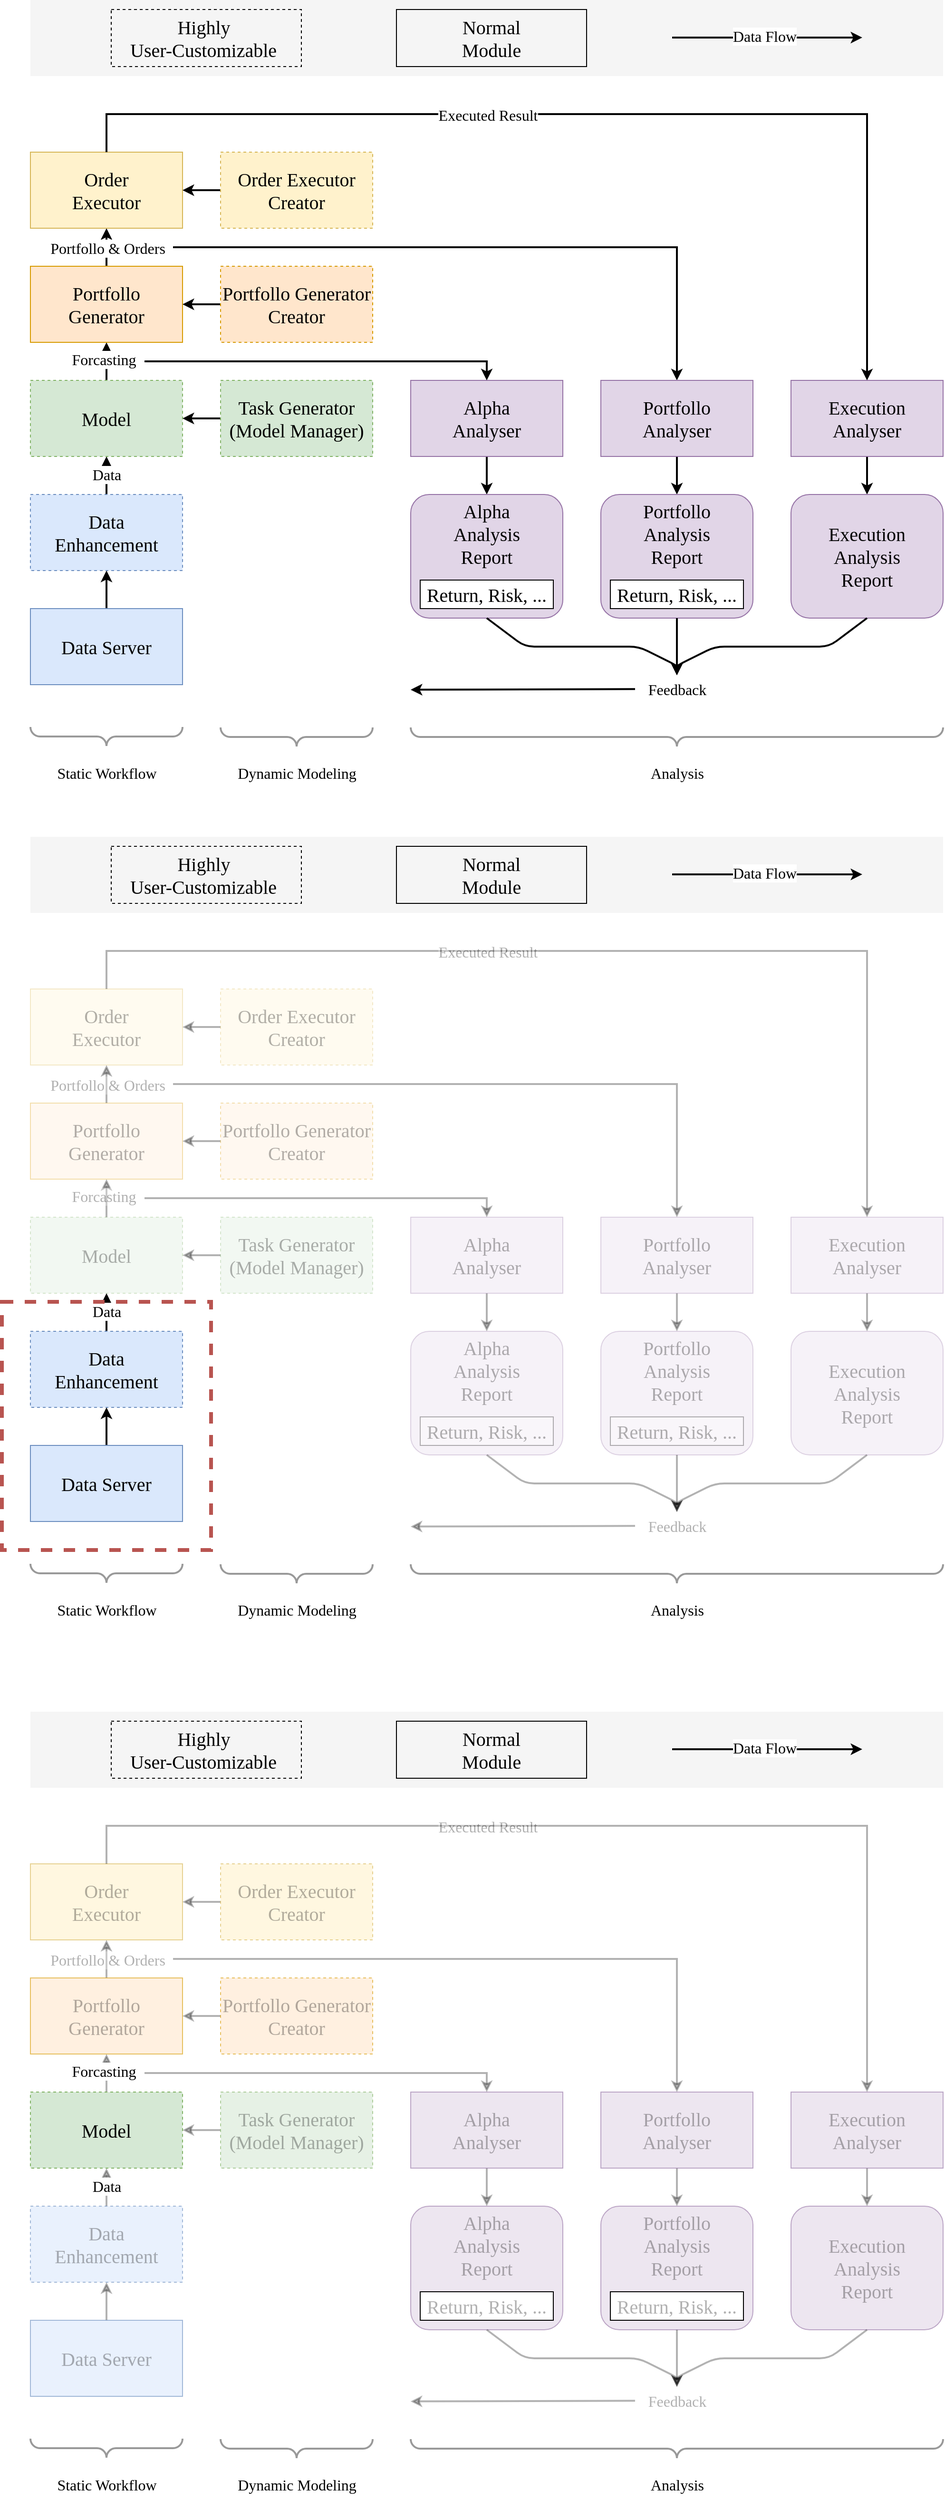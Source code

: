<mxfile version="24.2.5" type="github">
  <diagram name="第 1 页" id="JrDKQfQiIkF1_iWZAwfm">
    <mxGraphModel dx="1226" dy="1848" grid="1" gridSize="10" guides="1" tooltips="1" connect="1" arrows="1" fold="1" page="1" pageScale="1" pageWidth="827" pageHeight="1169" math="0" shadow="0">
      <root>
        <mxCell id="0" />
        <mxCell id="1" parent="0" />
        <mxCell id="g_7YD3BYiez7DhNMaKy2-13" value="" style="edgeStyle=orthogonalEdgeStyle;rounded=0;orthogonalLoop=1;jettySize=auto;html=1;strokeWidth=2;" parent="1" source="g_7YD3BYiez7DhNMaKy2-1" target="g_7YD3BYiez7DhNMaKy2-3" edge="1">
          <mxGeometry relative="1" as="geometry" />
        </mxCell>
        <mxCell id="g_7YD3BYiez7DhNMaKy2-1" value="&lt;font face=&quot;Times New Roman&quot; style=&quot;font-size: 20px;&quot;&gt;Data Server&lt;/font&gt;" style="rounded=0;whiteSpace=wrap;html=1;fillColor=#dae8fc;strokeColor=#6c8ebf;" parent="1" vertex="1">
          <mxGeometry x="160" y="440" width="160" height="80" as="geometry" />
        </mxCell>
        <mxCell id="g_7YD3BYiez7DhNMaKy2-11" value="" style="edgeStyle=orthogonalEdgeStyle;rounded=0;orthogonalLoop=1;jettySize=auto;html=1;strokeWidth=2;" parent="1" source="g_7YD3BYiez7DhNMaKy2-3" target="g_7YD3BYiez7DhNMaKy2-9" edge="1">
          <mxGeometry relative="1" as="geometry" />
        </mxCell>
        <mxCell id="g_7YD3BYiez7DhNMaKy2-12" value="&lt;font style=&quot;font-size: 16px;&quot; face=&quot;Times New Roman&quot;&gt;Data&lt;/font&gt;" style="edgeLabel;html=1;align=center;verticalAlign=middle;resizable=0;points=[];" parent="g_7YD3BYiez7DhNMaKy2-11" vertex="1" connectable="0">
          <mxGeometry x="0.076" relative="1" as="geometry">
            <mxPoint as="offset" />
          </mxGeometry>
        </mxCell>
        <mxCell id="g_7YD3BYiez7DhNMaKy2-3" value="&lt;font face=&quot;Times New Roman&quot;&gt;&lt;span style=&quot;font-size: 20px;&quot;&gt;Data&lt;/span&gt;&lt;/font&gt;&lt;div&gt;&lt;span style=&quot;font-size: 20px; font-family: &amp;quot;Times New Roman&amp;quot;; background-color: initial;&quot;&gt;Enhancement&lt;/span&gt;&lt;/div&gt;" style="rounded=0;whiteSpace=wrap;html=1;fillColor=#dae8fc;strokeColor=#6c8ebf;dashed=1;" parent="1" vertex="1">
          <mxGeometry x="160" y="320" width="160" height="80" as="geometry" />
        </mxCell>
        <mxCell id="g_7YD3BYiez7DhNMaKy2-10" value="" style="edgeStyle=orthogonalEdgeStyle;rounded=0;orthogonalLoop=1;jettySize=auto;html=1;strokeWidth=2;" parent="1" source="g_7YD3BYiez7DhNMaKy2-6" target="g_7YD3BYiez7DhNMaKy2-9" edge="1">
          <mxGeometry relative="1" as="geometry" />
        </mxCell>
        <mxCell id="g_7YD3BYiez7DhNMaKy2-6" value="&lt;font face=&quot;Times New Roman&quot; style=&quot;font-size: 20px;&quot;&gt;Task Generator&lt;/font&gt;&lt;div&gt;&lt;font face=&quot;Times New Roman&quot; style=&quot;font-size: 20px;&quot;&gt;(Model Manager)&lt;/font&gt;&lt;/div&gt;" style="rounded=0;whiteSpace=wrap;html=1;fillColor=#d5e8d4;strokeColor=#82b366;dashed=1;" parent="1" vertex="1">
          <mxGeometry x="360" y="200" width="160" height="80" as="geometry" />
        </mxCell>
        <mxCell id="g_7YD3BYiez7DhNMaKy2-15" value="" style="edgeStyle=orthogonalEdgeStyle;rounded=0;orthogonalLoop=1;jettySize=auto;html=1;strokeWidth=2;" parent="1" source="g_7YD3BYiez7DhNMaKy2-9" target="g_7YD3BYiez7DhNMaKy2-14" edge="1">
          <mxGeometry relative="1" as="geometry" />
        </mxCell>
        <mxCell id="g_7YD3BYiez7DhNMaKy2-17" value="&lt;font style=&quot;font-size: 16px;&quot; face=&quot;Times New Roman&quot;&gt;Forcasting&lt;/font&gt;" style="edgeLabel;html=1;align=center;verticalAlign=middle;resizable=0;points=[];" parent="g_7YD3BYiez7DhNMaKy2-15" vertex="1" connectable="0">
          <mxGeometry x="0.1" y="3" relative="1" as="geometry">
            <mxPoint as="offset" />
          </mxGeometry>
        </mxCell>
        <mxCell id="g_7YD3BYiez7DhNMaKy2-9" value="&lt;font style=&quot;font-size: 20px;&quot; face=&quot;Times New Roman&quot;&gt;Model&lt;/font&gt;" style="rounded=0;whiteSpace=wrap;html=1;fillColor=#d5e8d4;strokeColor=#82b366;dashed=1;" parent="1" vertex="1">
          <mxGeometry x="160" y="200" width="160" height="80" as="geometry" />
        </mxCell>
        <mxCell id="g_7YD3BYiez7DhNMaKy2-23" value="" style="edgeStyle=orthogonalEdgeStyle;rounded=0;orthogonalLoop=1;jettySize=auto;html=1;strokeWidth=2;" parent="1" source="g_7YD3BYiez7DhNMaKy2-14" target="g_7YD3BYiez7DhNMaKy2-22" edge="1">
          <mxGeometry relative="1" as="geometry" />
        </mxCell>
        <mxCell id="g_7YD3BYiez7DhNMaKy2-26" value="&lt;font style=&quot;font-size: 16px;&quot; face=&quot;Times New Roman&quot;&gt;Portfollo &amp;amp; Orders&lt;/font&gt;" style="edgeLabel;html=1;align=center;verticalAlign=middle;resizable=0;points=[];" parent="g_7YD3BYiez7DhNMaKy2-23" vertex="1" connectable="0">
          <mxGeometry x="-0.021" y="-1" relative="1" as="geometry">
            <mxPoint as="offset" />
          </mxGeometry>
        </mxCell>
        <mxCell id="g_7YD3BYiez7DhNMaKy2-14" value="&lt;font style=&quot;font-size: 20px;&quot; face=&quot;Times New Roman&quot;&gt;Portfollo&lt;/font&gt;&lt;div&gt;&lt;font style=&quot;font-size: 20px;&quot; face=&quot;Times New Roman&quot;&gt;Generator&lt;/font&gt;&lt;/div&gt;" style="rounded=0;whiteSpace=wrap;html=1;fillColor=#ffe6cc;strokeColor=#d79b00;" parent="1" vertex="1">
          <mxGeometry x="160" y="80" width="160" height="80" as="geometry" />
        </mxCell>
        <mxCell id="g_7YD3BYiez7DhNMaKy2-37" value="" style="edgeStyle=orthogonalEdgeStyle;rounded=0;orthogonalLoop=1;jettySize=auto;html=1;strokeWidth=2;" parent="1" source="g_7YD3BYiez7DhNMaKy2-18" target="g_7YD3BYiez7DhNMaKy2-32" edge="1">
          <mxGeometry relative="1" as="geometry" />
        </mxCell>
        <mxCell id="g_7YD3BYiez7DhNMaKy2-18" value="&lt;div&gt;&lt;font style=&quot;font-size: 20px;&quot; face=&quot;Times New Roman&quot;&gt;Alpha&lt;/font&gt;&lt;/div&gt;&lt;font style=&quot;font-size: 20px;&quot; face=&quot;Times New Roman&quot;&gt;Analyser&lt;/font&gt;" style="rounded=0;whiteSpace=wrap;html=1;fillColor=#e1d5e7;strokeColor=#9673a6;" parent="1" vertex="1">
          <mxGeometry x="560" y="200" width="160" height="80" as="geometry" />
        </mxCell>
        <mxCell id="g_7YD3BYiez7DhNMaKy2-19" value="" style="endArrow=classic;html=1;rounded=0;entryX=0.5;entryY=0;entryDx=0;entryDy=0;strokeWidth=2;" parent="1" target="g_7YD3BYiez7DhNMaKy2-18" edge="1">
          <mxGeometry width="50" height="50" relative="1" as="geometry">
            <mxPoint x="280" y="180" as="sourcePoint" />
            <mxPoint x="640" y="180" as="targetPoint" />
            <Array as="points">
              <mxPoint x="640" y="180" />
            </Array>
          </mxGeometry>
        </mxCell>
        <mxCell id="g_7YD3BYiez7DhNMaKy2-21" value="" style="edgeStyle=orthogonalEdgeStyle;rounded=0;orthogonalLoop=1;jettySize=auto;html=1;strokeWidth=2;" parent="1" source="g_7YD3BYiez7DhNMaKy2-20" target="g_7YD3BYiez7DhNMaKy2-14" edge="1">
          <mxGeometry relative="1" as="geometry" />
        </mxCell>
        <mxCell id="g_7YD3BYiez7DhNMaKy2-20" value="&lt;font style=&quot;font-size: 20px;&quot; face=&quot;Times New Roman&quot;&gt;Portfollo&amp;nbsp;&lt;/font&gt;&lt;span style=&quot;font-size: 20px; font-family: &amp;quot;Times New Roman&amp;quot;; background-color: initial;&quot;&gt;Generator&lt;/span&gt;&lt;div&gt;&lt;font style=&quot;font-size: 20px;&quot; face=&quot;Times New Roman&quot;&gt;Creator&lt;/font&gt;&lt;/div&gt;" style="rounded=0;whiteSpace=wrap;html=1;fillColor=#ffe6cc;strokeColor=#d79b00;dashed=1;" parent="1" vertex="1">
          <mxGeometry x="360" y="80" width="160" height="80" as="geometry" />
        </mxCell>
        <mxCell id="g_7YD3BYiez7DhNMaKy2-22" value="&lt;font face=&quot;Times New Roman&quot;&gt;&lt;span style=&quot;font-size: 20px;&quot;&gt;Order&lt;/span&gt;&lt;/font&gt;&lt;div&gt;&lt;font face=&quot;Times New Roman&quot;&gt;&lt;span style=&quot;font-size: 20px;&quot;&gt;Executor&lt;/span&gt;&lt;/font&gt;&lt;/div&gt;" style="rounded=0;whiteSpace=wrap;html=1;fillColor=#fff2cc;strokeColor=#d6b656;" parent="1" vertex="1">
          <mxGeometry x="160" y="-40" width="160" height="80" as="geometry" />
        </mxCell>
        <mxCell id="g_7YD3BYiez7DhNMaKy2-25" value="" style="edgeStyle=orthogonalEdgeStyle;rounded=0;orthogonalLoop=1;jettySize=auto;html=1;strokeWidth=2;" parent="1" source="g_7YD3BYiez7DhNMaKy2-24" target="g_7YD3BYiez7DhNMaKy2-22" edge="1">
          <mxGeometry relative="1" as="geometry" />
        </mxCell>
        <mxCell id="g_7YD3BYiez7DhNMaKy2-24" value="&lt;font face=&quot;Times New Roman&quot;&gt;&lt;span style=&quot;font-size: 20px;&quot;&gt;Order Executor&lt;/span&gt;&lt;/font&gt;&lt;div&gt;&lt;font style=&quot;font-size: 20px;&quot; face=&quot;Times New Roman&quot;&gt;Creator&lt;/font&gt;&lt;/div&gt;" style="rounded=0;whiteSpace=wrap;html=1;fillColor=#fff2cc;strokeColor=#d6b656;dashed=1;" parent="1" vertex="1">
          <mxGeometry x="360" y="-40" width="160" height="80" as="geometry" />
        </mxCell>
        <mxCell id="g_7YD3BYiez7DhNMaKy2-27" value="" style="endArrow=classic;html=1;rounded=0;entryX=0.5;entryY=0;entryDx=0;entryDy=0;strokeWidth=2;" parent="1" target="g_7YD3BYiez7DhNMaKy2-28" edge="1">
          <mxGeometry width="50" height="50" relative="1" as="geometry">
            <mxPoint x="310" y="60" as="sourcePoint" />
            <mxPoint x="670" y="80" as="targetPoint" />
            <Array as="points">
              <mxPoint x="840" y="60" />
            </Array>
          </mxGeometry>
        </mxCell>
        <mxCell id="g_7YD3BYiez7DhNMaKy2-38" value="" style="edgeStyle=orthogonalEdgeStyle;rounded=0;orthogonalLoop=1;jettySize=auto;html=1;strokeWidth=2;" parent="1" source="g_7YD3BYiez7DhNMaKy2-28" target="g_7YD3BYiez7DhNMaKy2-34" edge="1">
          <mxGeometry relative="1" as="geometry" />
        </mxCell>
        <mxCell id="g_7YD3BYiez7DhNMaKy2-28" value="&lt;div&gt;&lt;font style=&quot;font-size: 20px;&quot; face=&quot;Times New Roman&quot;&gt;Portfollo&lt;/font&gt;&lt;/div&gt;&lt;font style=&quot;font-size: 20px;&quot; face=&quot;Times New Roman&quot;&gt;Analyser&lt;/font&gt;" style="rounded=0;whiteSpace=wrap;html=1;fillColor=#e1d5e7;strokeColor=#9673a6;" parent="1" vertex="1">
          <mxGeometry x="760" y="200" width="160" height="80" as="geometry" />
        </mxCell>
        <mxCell id="g_7YD3BYiez7DhNMaKy2-39" value="" style="edgeStyle=orthogonalEdgeStyle;rounded=0;orthogonalLoop=1;jettySize=auto;html=1;strokeWidth=2;" parent="1" source="g_7YD3BYiez7DhNMaKy2-29" target="g_7YD3BYiez7DhNMaKy2-36" edge="1">
          <mxGeometry relative="1" as="geometry" />
        </mxCell>
        <mxCell id="g_7YD3BYiez7DhNMaKy2-29" value="&lt;div&gt;&lt;font style=&quot;font-size: 20px;&quot; face=&quot;Times New Roman&quot;&gt;Execution&lt;/font&gt;&lt;/div&gt;&lt;font style=&quot;font-size: 20px;&quot; face=&quot;Times New Roman&quot;&gt;Analyser&lt;/font&gt;" style="rounded=0;whiteSpace=wrap;html=1;fillColor=#e1d5e7;strokeColor=#9673a6;" parent="1" vertex="1">
          <mxGeometry x="960" y="200" width="160" height="80" as="geometry" />
        </mxCell>
        <mxCell id="g_7YD3BYiez7DhNMaKy2-30" value="" style="endArrow=classic;html=1;rounded=0;entryX=0.5;entryY=0;entryDx=0;entryDy=0;exitX=0.5;exitY=0;exitDx=0;exitDy=0;strokeWidth=2;" parent="1" source="g_7YD3BYiez7DhNMaKy2-22" edge="1">
          <mxGeometry width="50" height="50" relative="1" as="geometry">
            <mxPoint x="510" y="60" as="sourcePoint" />
            <mxPoint x="1040" y="200" as="targetPoint" />
            <Array as="points">
              <mxPoint x="240" y="-80" />
              <mxPoint x="1040" y="-80" />
            </Array>
          </mxGeometry>
        </mxCell>
        <mxCell id="g_7YD3BYiez7DhNMaKy2-31" value="&lt;font style=&quot;font-size: 16px;&quot;&gt;Executed Result&lt;/font&gt;" style="edgeLabel;html=1;align=center;verticalAlign=middle;resizable=0;points=[];fontFamily=Times New Roman;" parent="g_7YD3BYiez7DhNMaKy2-30" vertex="1" connectable="0">
          <mxGeometry x="-0.213" y="-1" relative="1" as="geometry">
            <mxPoint as="offset" />
          </mxGeometry>
        </mxCell>
        <mxCell id="g_7YD3BYiez7DhNMaKy2-32" value="&lt;font style=&quot;font-size: 20px;&quot;&gt;Alpha&lt;/font&gt;&lt;div style=&quot;font-size: 20px;&quot;&gt;&lt;font style=&quot;font-size: 20px;&quot;&gt;Analysis&lt;/font&gt;&lt;/div&gt;&lt;div style=&quot;font-size: 20px;&quot;&gt;&lt;font style=&quot;font-size: 20px;&quot;&gt;Report&lt;/font&gt;&lt;/div&gt;&lt;div style=&quot;font-size: 20px;&quot;&gt;&lt;font style=&quot;font-size: 20px;&quot;&gt;&lt;br&gt;&lt;/font&gt;&lt;/div&gt;&lt;div style=&quot;font-size: 20px;&quot;&gt;&lt;font style=&quot;font-size: 20px;&quot;&gt;&lt;br&gt;&lt;/font&gt;&lt;/div&gt;" style="rounded=1;whiteSpace=wrap;html=1;fontFamily=Times New Roman;fillColor=#e1d5e7;strokeColor=#9673a6;" parent="1" vertex="1">
          <mxGeometry x="560" y="320" width="160" height="130" as="geometry" />
        </mxCell>
        <mxCell id="g_7YD3BYiez7DhNMaKy2-33" value="&lt;font style=&quot;font-size: 20px;&quot; face=&quot;Times New Roman&quot;&gt;Return, Risk, ...&lt;/font&gt;" style="rounded=0;whiteSpace=wrap;html=1;" parent="1" vertex="1">
          <mxGeometry x="570" y="410" width="140" height="30" as="geometry" />
        </mxCell>
        <mxCell id="g_7YD3BYiez7DhNMaKy2-34" value="&lt;font style=&quot;font-size: 20px;&quot;&gt;Portfollo&lt;/font&gt;&lt;div style=&quot;font-size: 20px;&quot;&gt;&lt;font style=&quot;font-size: 20px;&quot;&gt;Analysis&lt;/font&gt;&lt;/div&gt;&lt;div style=&quot;font-size: 20px;&quot;&gt;&lt;font style=&quot;font-size: 20px;&quot;&gt;Report&lt;/font&gt;&lt;/div&gt;&lt;div style=&quot;font-size: 20px;&quot;&gt;&lt;font style=&quot;font-size: 20px;&quot;&gt;&lt;br&gt;&lt;/font&gt;&lt;/div&gt;&lt;div style=&quot;font-size: 20px;&quot;&gt;&lt;font style=&quot;font-size: 20px;&quot;&gt;&lt;br&gt;&lt;/font&gt;&lt;/div&gt;" style="rounded=1;whiteSpace=wrap;html=1;fontFamily=Times New Roman;fillColor=#e1d5e7;strokeColor=#9673a6;" parent="1" vertex="1">
          <mxGeometry x="760" y="320" width="160" height="130" as="geometry" />
        </mxCell>
        <mxCell id="g_7YD3BYiez7DhNMaKy2-35" value="&lt;font style=&quot;font-size: 20px;&quot; face=&quot;Times New Roman&quot;&gt;Return, Risk, ...&lt;/font&gt;" style="rounded=0;whiteSpace=wrap;html=1;" parent="1" vertex="1">
          <mxGeometry x="770" y="410" width="140" height="30" as="geometry" />
        </mxCell>
        <mxCell id="g_7YD3BYiez7DhNMaKy2-36" value="&lt;font style=&quot;font-size: 20px;&quot;&gt;Execution&lt;/font&gt;&lt;div style=&quot;font-size: 20px;&quot;&gt;&lt;font style=&quot;font-size: 20px;&quot;&gt;Analysis&lt;/font&gt;&lt;/div&gt;&lt;div style=&quot;font-size: 20px;&quot;&gt;&lt;font style=&quot;font-size: 20px;&quot;&gt;Report&lt;/font&gt;&lt;/div&gt;" style="rounded=1;whiteSpace=wrap;html=1;fontFamily=Times New Roman;fillColor=#e1d5e7;strokeColor=#9673a6;" parent="1" vertex="1">
          <mxGeometry x="960" y="320" width="160" height="130" as="geometry" />
        </mxCell>
        <mxCell id="g_7YD3BYiez7DhNMaKy2-40" value="" style="endArrow=classic;html=1;rounded=1;exitX=0.5;exitY=1;exitDx=0;exitDy=0;curved=0;strokeWidth=2;" parent="1" source="g_7YD3BYiez7DhNMaKy2-32" edge="1">
          <mxGeometry width="50" height="50" relative="1" as="geometry">
            <mxPoint x="790" y="280" as="sourcePoint" />
            <mxPoint x="840" y="510" as="targetPoint" />
            <Array as="points">
              <mxPoint x="680" y="480" />
              <mxPoint x="800" y="480" />
              <mxPoint x="840" y="500" />
            </Array>
          </mxGeometry>
        </mxCell>
        <mxCell id="g_7YD3BYiez7DhNMaKy2-41" value="" style="endArrow=classic;html=1;rounded=0;exitX=0.5;exitY=1;exitDx=0;exitDy=0;strokeWidth=2;" parent="1" source="g_7YD3BYiez7DhNMaKy2-34" edge="1">
          <mxGeometry width="50" height="50" relative="1" as="geometry">
            <mxPoint x="820" y="410" as="sourcePoint" />
            <mxPoint x="840" y="510" as="targetPoint" />
          </mxGeometry>
        </mxCell>
        <mxCell id="g_7YD3BYiez7DhNMaKy2-42" value="" style="endArrow=classic;html=1;rounded=1;exitX=0.5;exitY=1;exitDx=0;exitDy=0;curved=0;strokeWidth=2;" parent="1" source="g_7YD3BYiez7DhNMaKy2-36" edge="1">
          <mxGeometry width="50" height="50" relative="1" as="geometry">
            <mxPoint x="1070" y="530" as="sourcePoint" />
            <mxPoint x="840" y="510" as="targetPoint" />
            <Array as="points">
              <mxPoint x="1000" y="480" />
              <mxPoint x="880" y="480" />
              <mxPoint x="840" y="500" />
            </Array>
          </mxGeometry>
        </mxCell>
        <mxCell id="g_7YD3BYiez7DhNMaKy2-43" value="&lt;font style=&quot;font-size: 16px;&quot;&gt;Feedback&lt;/font&gt;" style="text;html=1;align=center;verticalAlign=middle;resizable=0;points=[];autosize=1;strokeColor=none;fillColor=none;fontFamily=Times New Roman;" parent="1" vertex="1">
          <mxGeometry x="800" y="510" width="80" height="30" as="geometry" />
        </mxCell>
        <mxCell id="g_7YD3BYiez7DhNMaKy2-44" value="" style="endArrow=classic;html=1;rounded=0;exitX=-0.05;exitY=0.312;exitDx=0;exitDy=0;exitPerimeter=0;fontSize=11;strokeWidth=2;" parent="1" edge="1">
          <mxGeometry width="50" height="50" relative="1" as="geometry">
            <mxPoint x="796" y="524.68" as="sourcePoint" />
            <mxPoint x="560" y="525.32" as="targetPoint" />
          </mxGeometry>
        </mxCell>
        <mxCell id="g_7YD3BYiez7DhNMaKy2-45" value="" style="verticalLabelPosition=bottom;shadow=0;dashed=0;align=center;html=1;verticalAlign=top;strokeWidth=2;shape=mxgraph.mockup.markup.curlyBrace;whiteSpace=wrap;strokeColor=#999999;rotation=-180;" parent="1" vertex="1">
          <mxGeometry x="160" y="564.5" width="160" height="20" as="geometry" />
        </mxCell>
        <mxCell id="g_7YD3BYiez7DhNMaKy2-46" value="Static Workflow" style="text;html=1;align=center;verticalAlign=middle;resizable=0;points=[];autosize=1;strokeColor=none;fillColor=none;fontSize=16;fontFamily=Times New Roman;" parent="1" vertex="1">
          <mxGeometry x="175" y="598" width="130" height="30" as="geometry" />
        </mxCell>
        <mxCell id="g_7YD3BYiez7DhNMaKy2-47" value="" style="verticalLabelPosition=bottom;shadow=0;dashed=0;align=center;html=1;verticalAlign=top;strokeWidth=2;shape=mxgraph.mockup.markup.curlyBrace;whiteSpace=wrap;strokeColor=#999999;rotation=-180;" parent="1" vertex="1">
          <mxGeometry x="360" y="565" width="160" height="20" as="geometry" />
        </mxCell>
        <mxCell id="g_7YD3BYiez7DhNMaKy2-48" value="Dynamic Modeling" style="text;html=1;align=center;verticalAlign=middle;resizable=0;points=[];autosize=1;strokeColor=none;fillColor=none;fontSize=16;fontFamily=Times New Roman;" parent="1" vertex="1">
          <mxGeometry x="365" y="598" width="150" height="30" as="geometry" />
        </mxCell>
        <mxCell id="g_7YD3BYiez7DhNMaKy2-49" value="Analysis" style="text;html=1;align=center;verticalAlign=middle;resizable=0;points=[];autosize=1;strokeColor=none;fillColor=none;fontSize=16;fontFamily=Times New Roman;" parent="1" vertex="1">
          <mxGeometry x="800" y="598" width="80" height="30" as="geometry" />
        </mxCell>
        <mxCell id="g_7YD3BYiez7DhNMaKy2-50" value="" style="verticalLabelPosition=bottom;shadow=0;dashed=0;align=center;html=1;verticalAlign=top;strokeWidth=2;shape=mxgraph.mockup.markup.curlyBrace;whiteSpace=wrap;strokeColor=#999999;rotation=-180;" parent="1" vertex="1">
          <mxGeometry x="560" y="565" width="560" height="20" as="geometry" />
        </mxCell>
        <mxCell id="g_7YD3BYiez7DhNMaKy2-51" value="" style="rounded=0;whiteSpace=wrap;html=1;fillColor=#f5f5f5;fontColor=#333333;strokeColor=none;" parent="1" vertex="1">
          <mxGeometry x="160" y="-200" width="960" height="80" as="geometry" />
        </mxCell>
        <mxCell id="g_7YD3BYiez7DhNMaKy2-52" value="&lt;font style=&quot;font-size: 20px;&quot;&gt;Highly&amp;nbsp;&lt;/font&gt;&lt;div style=&quot;font-size: 20px;&quot;&gt;&lt;font style=&quot;font-size: 20px;&quot;&gt;User-Customizable&lt;span style=&quot;white-space: pre; font-size: 20px;&quot;&gt;&#x9;&lt;/span&gt;&lt;/font&gt;&lt;/div&gt;" style="rounded=0;whiteSpace=wrap;html=1;fillColor=none;dashed=1;fontFamily=Times New Roman;fontSize=20;" parent="1" vertex="1">
          <mxGeometry x="245" y="-190" width="200" height="60" as="geometry" />
        </mxCell>
        <mxCell id="g_7YD3BYiez7DhNMaKy2-53" value="Normal&lt;div&gt;Module&lt;/div&gt;" style="rounded=0;whiteSpace=wrap;html=1;fillColor=none;fontFamily=Times New Roman;fontSize=20;" parent="1" vertex="1">
          <mxGeometry x="545" y="-190" width="200" height="60" as="geometry" />
        </mxCell>
        <mxCell id="g_7YD3BYiez7DhNMaKy2-54" value="" style="endArrow=classic;html=1;rounded=0;strokeWidth=2;" parent="1" edge="1">
          <mxGeometry width="50" height="50" relative="1" as="geometry">
            <mxPoint x="835" y="-160.5" as="sourcePoint" />
            <mxPoint x="1035" y="-160.5" as="targetPoint" />
          </mxGeometry>
        </mxCell>
        <mxCell id="g_7YD3BYiez7DhNMaKy2-55" value="&lt;font style=&quot;font-size: 16px;&quot; face=&quot;Times New Roman&quot;&gt;Data Flow&lt;/font&gt;" style="edgeLabel;html=1;align=center;verticalAlign=middle;resizable=0;points=[];" parent="g_7YD3BYiez7DhNMaKy2-54" vertex="1" connectable="0">
          <mxGeometry x="-0.033" y="2" relative="1" as="geometry">
            <mxPoint as="offset" />
          </mxGeometry>
        </mxCell>
        <mxCell id="qNhkBbjg2mxN3Gv_l2v3-1" value="" style="edgeStyle=orthogonalEdgeStyle;rounded=0;orthogonalLoop=1;jettySize=auto;html=1;strokeWidth=2;" parent="1" source="qNhkBbjg2mxN3Gv_l2v3-2" target="qNhkBbjg2mxN3Gv_l2v3-5" edge="1">
          <mxGeometry relative="1" as="geometry" />
        </mxCell>
        <mxCell id="qNhkBbjg2mxN3Gv_l2v3-2" value="&lt;font face=&quot;Times New Roman&quot; style=&quot;font-size: 20px;&quot;&gt;Data Server&lt;/font&gt;" style="rounded=0;whiteSpace=wrap;html=1;fillColor=#dae8fc;strokeColor=#6c8ebf;" parent="1" vertex="1">
          <mxGeometry x="160" y="1320" width="160" height="80" as="geometry" />
        </mxCell>
        <mxCell id="qNhkBbjg2mxN3Gv_l2v3-3" value="" style="edgeStyle=orthogonalEdgeStyle;rounded=0;orthogonalLoop=1;jettySize=auto;html=1;strokeWidth=2;" parent="1" source="qNhkBbjg2mxN3Gv_l2v3-5" target="qNhkBbjg2mxN3Gv_l2v3-10" edge="1">
          <mxGeometry relative="1" as="geometry" />
        </mxCell>
        <mxCell id="qNhkBbjg2mxN3Gv_l2v3-4" value="&lt;font style=&quot;font-size: 16px;&quot; face=&quot;Times New Roman&quot;&gt;Data&lt;/font&gt;" style="edgeLabel;html=1;align=center;verticalAlign=middle;resizable=0;points=[];" parent="qNhkBbjg2mxN3Gv_l2v3-3" vertex="1" connectable="0">
          <mxGeometry x="0.076" relative="1" as="geometry">
            <mxPoint as="offset" />
          </mxGeometry>
        </mxCell>
        <mxCell id="qNhkBbjg2mxN3Gv_l2v3-5" value="&lt;font face=&quot;Times New Roman&quot;&gt;&lt;span style=&quot;font-size: 20px;&quot;&gt;Data&lt;/span&gt;&lt;/font&gt;&lt;div&gt;&lt;span style=&quot;font-size: 20px; font-family: &amp;quot;Times New Roman&amp;quot;; background-color: initial;&quot;&gt;Enhancement&lt;/span&gt;&lt;/div&gt;" style="rounded=0;whiteSpace=wrap;html=1;fillColor=#dae8fc;strokeColor=#6c8ebf;dashed=1;" parent="1" vertex="1">
          <mxGeometry x="160" y="1200" width="160" height="80" as="geometry" />
        </mxCell>
        <mxCell id="qNhkBbjg2mxN3Gv_l2v3-6" value="" style="edgeStyle=orthogonalEdgeStyle;rounded=0;orthogonalLoop=1;jettySize=auto;html=1;opacity=30;textOpacity=30;strokeWidth=2;" parent="1" source="qNhkBbjg2mxN3Gv_l2v3-7" target="qNhkBbjg2mxN3Gv_l2v3-10" edge="1">
          <mxGeometry relative="1" as="geometry" />
        </mxCell>
        <mxCell id="qNhkBbjg2mxN3Gv_l2v3-7" value="&lt;font face=&quot;Times New Roman&quot; style=&quot;font-size: 20px;&quot;&gt;Task Generator&lt;/font&gt;&lt;div&gt;&lt;font face=&quot;Times New Roman&quot; style=&quot;font-size: 20px;&quot;&gt;(Model Manager)&lt;/font&gt;&lt;/div&gt;" style="rounded=0;whiteSpace=wrap;html=1;fillColor=#d5e8d4;strokeColor=#82b366;dashed=1;opacity=30;textOpacity=30;" parent="1" vertex="1">
          <mxGeometry x="360" y="1080" width="160" height="80" as="geometry" />
        </mxCell>
        <mxCell id="qNhkBbjg2mxN3Gv_l2v3-8" value="" style="edgeStyle=orthogonalEdgeStyle;rounded=0;orthogonalLoop=1;jettySize=auto;html=1;strokeWidth=2;opacity=30;textOpacity=30;" parent="1" source="qNhkBbjg2mxN3Gv_l2v3-10" target="qNhkBbjg2mxN3Gv_l2v3-13" edge="1">
          <mxGeometry relative="1" as="geometry" />
        </mxCell>
        <mxCell id="qNhkBbjg2mxN3Gv_l2v3-9" value="&lt;font style=&quot;font-size: 16px;&quot; face=&quot;Times New Roman&quot;&gt;Forcasting&lt;/font&gt;" style="edgeLabel;html=1;align=center;verticalAlign=middle;resizable=0;points=[];textOpacity=30;" parent="qNhkBbjg2mxN3Gv_l2v3-8" vertex="1" connectable="0">
          <mxGeometry x="0.1" y="3" relative="1" as="geometry">
            <mxPoint as="offset" />
          </mxGeometry>
        </mxCell>
        <mxCell id="qNhkBbjg2mxN3Gv_l2v3-10" value="&lt;font style=&quot;font-size: 20px;&quot; face=&quot;Times New Roman&quot;&gt;Model&lt;/font&gt;" style="rounded=0;whiteSpace=wrap;html=1;fillColor=#d5e8d4;strokeColor=#82b366;dashed=1;opacity=30;textOpacity=30;" parent="1" vertex="1">
          <mxGeometry x="160" y="1080" width="160" height="80" as="geometry" />
        </mxCell>
        <mxCell id="qNhkBbjg2mxN3Gv_l2v3-11" value="" style="edgeStyle=orthogonalEdgeStyle;rounded=0;orthogonalLoop=1;jettySize=auto;html=1;opacity=30;textOpacity=30;strokeWidth=2;" parent="1" source="qNhkBbjg2mxN3Gv_l2v3-13" target="qNhkBbjg2mxN3Gv_l2v3-19" edge="1">
          <mxGeometry relative="1" as="geometry" />
        </mxCell>
        <mxCell id="qNhkBbjg2mxN3Gv_l2v3-12" value="&lt;font style=&quot;font-size: 16px;&quot; face=&quot;Times New Roman&quot;&gt;Portfollo &amp;amp; Orders&lt;/font&gt;" style="edgeLabel;html=1;align=center;verticalAlign=middle;resizable=0;points=[];textOpacity=30;" parent="qNhkBbjg2mxN3Gv_l2v3-11" vertex="1" connectable="0">
          <mxGeometry x="-0.021" y="-1" relative="1" as="geometry">
            <mxPoint as="offset" />
          </mxGeometry>
        </mxCell>
        <mxCell id="qNhkBbjg2mxN3Gv_l2v3-13" value="&lt;font style=&quot;font-size: 20px;&quot; face=&quot;Times New Roman&quot;&gt;Portfollo&lt;/font&gt;&lt;div&gt;&lt;font style=&quot;font-size: 20px;&quot; face=&quot;Times New Roman&quot;&gt;Generator&lt;/font&gt;&lt;/div&gt;" style="rounded=0;whiteSpace=wrap;html=1;fillColor=#ffe6cc;strokeColor=#d79b00;opacity=30;textOpacity=30;" parent="1" vertex="1">
          <mxGeometry x="160" y="960" width="160" height="80" as="geometry" />
        </mxCell>
        <mxCell id="qNhkBbjg2mxN3Gv_l2v3-14" value="" style="edgeStyle=orthogonalEdgeStyle;rounded=0;orthogonalLoop=1;jettySize=auto;html=1;strokeWidth=2;opacity=30;" parent="1" source="qNhkBbjg2mxN3Gv_l2v3-15" target="qNhkBbjg2mxN3Gv_l2v3-29" edge="1">
          <mxGeometry relative="1" as="geometry" />
        </mxCell>
        <mxCell id="qNhkBbjg2mxN3Gv_l2v3-15" value="&lt;div&gt;&lt;font style=&quot;font-size: 20px;&quot; face=&quot;Times New Roman&quot;&gt;Alpha&lt;/font&gt;&lt;/div&gt;&lt;div&gt;&lt;span style=&quot;background-color: initial; font-family: &amp;quot;Times New Roman&amp;quot;; font-size: 20px;&quot;&gt;Analyser&lt;/span&gt;&lt;/div&gt;" style="rounded=0;whiteSpace=wrap;html=1;fillColor=#e1d5e7;strokeColor=#9673a6;opacity=30;textOpacity=30;" parent="1" vertex="1">
          <mxGeometry x="560" y="1080" width="160" height="80" as="geometry" />
        </mxCell>
        <mxCell id="qNhkBbjg2mxN3Gv_l2v3-16" value="" style="endArrow=classic;html=1;rounded=0;entryX=0.5;entryY=0;entryDx=0;entryDy=0;strokeWidth=2;opacity=30;textOpacity=30;" parent="1" target="qNhkBbjg2mxN3Gv_l2v3-15" edge="1">
          <mxGeometry width="50" height="50" relative="1" as="geometry">
            <mxPoint x="280" y="1060" as="sourcePoint" />
            <mxPoint x="640" y="1060" as="targetPoint" />
            <Array as="points">
              <mxPoint x="640" y="1060" />
            </Array>
          </mxGeometry>
        </mxCell>
        <mxCell id="qNhkBbjg2mxN3Gv_l2v3-17" value="" style="edgeStyle=orthogonalEdgeStyle;rounded=0;orthogonalLoop=1;jettySize=auto;html=1;opacity=30;textOpacity=30;strokeWidth=2;" parent="1" source="qNhkBbjg2mxN3Gv_l2v3-18" target="qNhkBbjg2mxN3Gv_l2v3-13" edge="1">
          <mxGeometry relative="1" as="geometry" />
        </mxCell>
        <mxCell id="qNhkBbjg2mxN3Gv_l2v3-18" value="&lt;font style=&quot;font-size: 20px;&quot; face=&quot;Times New Roman&quot;&gt;Portfollo&amp;nbsp;&lt;/font&gt;&lt;span style=&quot;font-size: 20px; font-family: &amp;quot;Times New Roman&amp;quot;; background-color: initial;&quot;&gt;Generator&lt;/span&gt;&lt;div&gt;&lt;font style=&quot;font-size: 20px;&quot; face=&quot;Times New Roman&quot;&gt;Creator&lt;/font&gt;&lt;/div&gt;" style="rounded=0;whiteSpace=wrap;html=1;fillColor=#ffe6cc;strokeColor=#d79b00;dashed=1;opacity=30;textOpacity=30;" parent="1" vertex="1">
          <mxGeometry x="360" y="960" width="160" height="80" as="geometry" />
        </mxCell>
        <mxCell id="qNhkBbjg2mxN3Gv_l2v3-19" value="&lt;font face=&quot;Times New Roman&quot;&gt;&lt;span style=&quot;font-size: 20px;&quot;&gt;Order&lt;/span&gt;&lt;/font&gt;&lt;div&gt;&lt;font face=&quot;Times New Roman&quot;&gt;&lt;span style=&quot;font-size: 20px;&quot;&gt;Executor&lt;/span&gt;&lt;/font&gt;&lt;/div&gt;" style="rounded=0;whiteSpace=wrap;html=1;fillColor=#fff2cc;strokeColor=#d6b656;opacity=30;textOpacity=30;" parent="1" vertex="1">
          <mxGeometry x="160" y="840" width="160" height="80" as="geometry" />
        </mxCell>
        <mxCell id="qNhkBbjg2mxN3Gv_l2v3-20" value="" style="edgeStyle=orthogonalEdgeStyle;rounded=0;orthogonalLoop=1;jettySize=auto;html=1;opacity=30;textOpacity=30;strokeWidth=2;" parent="1" source="qNhkBbjg2mxN3Gv_l2v3-21" target="qNhkBbjg2mxN3Gv_l2v3-19" edge="1">
          <mxGeometry relative="1" as="geometry" />
        </mxCell>
        <mxCell id="qNhkBbjg2mxN3Gv_l2v3-21" value="&lt;font face=&quot;Times New Roman&quot;&gt;&lt;span style=&quot;font-size: 20px;&quot;&gt;Order Executor&lt;/span&gt;&lt;/font&gt;&lt;div&gt;&lt;font style=&quot;font-size: 20px;&quot; face=&quot;Times New Roman&quot;&gt;Creator&lt;/font&gt;&lt;/div&gt;" style="rounded=0;whiteSpace=wrap;html=1;fillColor=#fff2cc;strokeColor=#d6b656;dashed=1;opacity=30;textOpacity=30;" parent="1" vertex="1">
          <mxGeometry x="360" y="840" width="160" height="80" as="geometry" />
        </mxCell>
        <mxCell id="qNhkBbjg2mxN3Gv_l2v3-22" value="" style="endArrow=classic;html=1;rounded=0;entryX=0.5;entryY=0;entryDx=0;entryDy=0;strokeWidth=2;opacity=30;textOpacity=30;" parent="1" target="qNhkBbjg2mxN3Gv_l2v3-24" edge="1">
          <mxGeometry width="50" height="50" relative="1" as="geometry">
            <mxPoint x="310" y="940" as="sourcePoint" />
            <mxPoint x="670" y="960" as="targetPoint" />
            <Array as="points">
              <mxPoint x="840" y="940" />
            </Array>
          </mxGeometry>
        </mxCell>
        <mxCell id="qNhkBbjg2mxN3Gv_l2v3-23" value="" style="edgeStyle=orthogonalEdgeStyle;rounded=0;orthogonalLoop=1;jettySize=auto;html=1;strokeWidth=2;opacity=30;" parent="1" source="qNhkBbjg2mxN3Gv_l2v3-24" target="qNhkBbjg2mxN3Gv_l2v3-31" edge="1">
          <mxGeometry relative="1" as="geometry" />
        </mxCell>
        <mxCell id="qNhkBbjg2mxN3Gv_l2v3-24" value="&lt;div&gt;&lt;font style=&quot;font-size: 20px;&quot; face=&quot;Times New Roman&quot;&gt;Portfollo&lt;/font&gt;&lt;/div&gt;&lt;font style=&quot;font-size: 20px;&quot; face=&quot;Times New Roman&quot;&gt;Analyser&lt;/font&gt;" style="rounded=0;whiteSpace=wrap;html=1;fillColor=#e1d5e7;strokeColor=#9673a6;opacity=30;textOpacity=30;" parent="1" vertex="1">
          <mxGeometry x="760" y="1080" width="160" height="80" as="geometry" />
        </mxCell>
        <mxCell id="qNhkBbjg2mxN3Gv_l2v3-25" value="" style="edgeStyle=orthogonalEdgeStyle;rounded=0;orthogonalLoop=1;jettySize=auto;html=1;strokeWidth=2;opacity=30;" parent="1" source="qNhkBbjg2mxN3Gv_l2v3-26" target="qNhkBbjg2mxN3Gv_l2v3-33" edge="1">
          <mxGeometry relative="1" as="geometry" />
        </mxCell>
        <mxCell id="qNhkBbjg2mxN3Gv_l2v3-26" value="&lt;div&gt;&lt;font style=&quot;font-size: 20px;&quot; face=&quot;Times New Roman&quot;&gt;Execution&lt;/font&gt;&lt;/div&gt;&lt;font style=&quot;font-size: 20px;&quot; face=&quot;Times New Roman&quot;&gt;Analyser&lt;/font&gt;" style="rounded=0;whiteSpace=wrap;html=1;fillColor=#e1d5e7;strokeColor=#9673a6;opacity=30;textOpacity=30;" parent="1" vertex="1">
          <mxGeometry x="960" y="1080" width="160" height="80" as="geometry" />
        </mxCell>
        <mxCell id="qNhkBbjg2mxN3Gv_l2v3-27" value="" style="endArrow=classic;html=1;rounded=0;entryX=0.5;entryY=0;entryDx=0;entryDy=0;exitX=0.5;exitY=0;exitDx=0;exitDy=0;strokeWidth=2;opacity=30;textOpacity=30;" parent="1" source="qNhkBbjg2mxN3Gv_l2v3-19" edge="1">
          <mxGeometry width="50" height="50" relative="1" as="geometry">
            <mxPoint x="510" y="940" as="sourcePoint" />
            <mxPoint x="1040" y="1080" as="targetPoint" />
            <Array as="points">
              <mxPoint x="240" y="800" />
              <mxPoint x="1040" y="800" />
            </Array>
          </mxGeometry>
        </mxCell>
        <mxCell id="qNhkBbjg2mxN3Gv_l2v3-28" value="&lt;font style=&quot;font-size: 16px;&quot;&gt;Executed Result&lt;/font&gt;" style="edgeLabel;html=1;align=center;verticalAlign=middle;resizable=0;points=[];fontFamily=Times New Roman;textOpacity=30;" parent="qNhkBbjg2mxN3Gv_l2v3-27" vertex="1" connectable="0">
          <mxGeometry x="-0.213" y="-1" relative="1" as="geometry">
            <mxPoint as="offset" />
          </mxGeometry>
        </mxCell>
        <mxCell id="qNhkBbjg2mxN3Gv_l2v3-29" value="&lt;font style=&quot;font-size: 20px;&quot;&gt;Alpha&lt;/font&gt;&lt;div style=&quot;font-size: 20px;&quot;&gt;&lt;font style=&quot;font-size: 20px;&quot;&gt;Analysis&lt;/font&gt;&lt;/div&gt;&lt;div style=&quot;font-size: 20px;&quot;&gt;&lt;font style=&quot;font-size: 20px;&quot;&gt;Report&lt;/font&gt;&lt;/div&gt;&lt;div style=&quot;font-size: 20px;&quot;&gt;&lt;font style=&quot;font-size: 20px;&quot;&gt;&lt;br&gt;&lt;/font&gt;&lt;/div&gt;&lt;div style=&quot;font-size: 20px;&quot;&gt;&lt;font style=&quot;font-size: 20px;&quot;&gt;&lt;br&gt;&lt;/font&gt;&lt;/div&gt;" style="rounded=1;whiteSpace=wrap;html=1;fontFamily=Times New Roman;fillColor=#e1d5e7;strokeColor=#9673a6;opacity=30;textOpacity=30;" parent="1" vertex="1">
          <mxGeometry x="560" y="1200" width="160" height="130" as="geometry" />
        </mxCell>
        <mxCell id="qNhkBbjg2mxN3Gv_l2v3-30" value="&lt;font style=&quot;font-size: 20px;&quot; face=&quot;Times New Roman&quot;&gt;Return, Risk, ...&lt;/font&gt;" style="rounded=0;whiteSpace=wrap;html=1;opacity=30;textOpacity=30;" parent="1" vertex="1">
          <mxGeometry x="570" y="1290" width="140" height="30" as="geometry" />
        </mxCell>
        <mxCell id="qNhkBbjg2mxN3Gv_l2v3-31" value="&lt;font style=&quot;font-size: 20px;&quot;&gt;Portfollo&lt;/font&gt;&lt;div style=&quot;font-size: 20px;&quot;&gt;&lt;font style=&quot;font-size: 20px;&quot;&gt;Analysis&lt;/font&gt;&lt;/div&gt;&lt;div style=&quot;font-size: 20px;&quot;&gt;&lt;font style=&quot;font-size: 20px;&quot;&gt;Report&lt;/font&gt;&lt;/div&gt;&lt;div style=&quot;font-size: 20px;&quot;&gt;&lt;font style=&quot;font-size: 20px;&quot;&gt;&lt;br&gt;&lt;/font&gt;&lt;/div&gt;&lt;div style=&quot;font-size: 20px;&quot;&gt;&lt;font style=&quot;font-size: 20px;&quot;&gt;&lt;br&gt;&lt;/font&gt;&lt;/div&gt;" style="rounded=1;whiteSpace=wrap;html=1;fontFamily=Times New Roman;fillColor=#e1d5e7;strokeColor=#9673a6;opacity=30;textOpacity=30;" parent="1" vertex="1">
          <mxGeometry x="760" y="1200" width="160" height="130" as="geometry" />
        </mxCell>
        <mxCell id="qNhkBbjg2mxN3Gv_l2v3-32" value="&lt;font style=&quot;font-size: 20px;&quot; face=&quot;Times New Roman&quot;&gt;Return, Risk, ...&lt;/font&gt;" style="rounded=0;whiteSpace=wrap;html=1;opacity=30;textOpacity=30;" parent="1" vertex="1">
          <mxGeometry x="770" y="1290" width="140" height="30" as="geometry" />
        </mxCell>
        <mxCell id="qNhkBbjg2mxN3Gv_l2v3-33" value="&lt;font style=&quot;font-size: 20px;&quot;&gt;Execution&lt;/font&gt;&lt;div style=&quot;font-size: 20px;&quot;&gt;&lt;font style=&quot;font-size: 20px;&quot;&gt;Analysis&lt;/font&gt;&lt;/div&gt;&lt;div style=&quot;font-size: 20px;&quot;&gt;&lt;font style=&quot;font-size: 20px;&quot;&gt;Report&lt;/font&gt;&lt;/div&gt;" style="rounded=1;whiteSpace=wrap;html=1;fontFamily=Times New Roman;fillColor=#e1d5e7;strokeColor=#9673a6;opacity=30;textOpacity=30;" parent="1" vertex="1">
          <mxGeometry x="960" y="1200" width="160" height="130" as="geometry" />
        </mxCell>
        <mxCell id="qNhkBbjg2mxN3Gv_l2v3-34" value="" style="endArrow=classic;html=1;rounded=1;exitX=0.5;exitY=1;exitDx=0;exitDy=0;curved=0;opacity=30;textOpacity=30;strokeWidth=2;" parent="1" source="qNhkBbjg2mxN3Gv_l2v3-29" edge="1">
          <mxGeometry width="50" height="50" relative="1" as="geometry">
            <mxPoint x="790" y="1160" as="sourcePoint" />
            <mxPoint x="840" y="1390" as="targetPoint" />
            <Array as="points">
              <mxPoint x="680" y="1360" />
              <mxPoint x="800" y="1360" />
              <mxPoint x="840" y="1380" />
            </Array>
          </mxGeometry>
        </mxCell>
        <mxCell id="qNhkBbjg2mxN3Gv_l2v3-35" value="" style="endArrow=classic;html=1;rounded=0;exitX=0.5;exitY=1;exitDx=0;exitDy=0;opacity=30;textOpacity=30;strokeWidth=2;" parent="1" source="qNhkBbjg2mxN3Gv_l2v3-31" edge="1">
          <mxGeometry width="50" height="50" relative="1" as="geometry">
            <mxPoint x="820" y="1290" as="sourcePoint" />
            <mxPoint x="840" y="1390" as="targetPoint" />
          </mxGeometry>
        </mxCell>
        <mxCell id="qNhkBbjg2mxN3Gv_l2v3-36" value="" style="endArrow=classic;html=1;rounded=1;exitX=0.5;exitY=1;exitDx=0;exitDy=0;curved=0;opacity=30;textOpacity=30;strokeWidth=2;" parent="1" source="qNhkBbjg2mxN3Gv_l2v3-33" edge="1">
          <mxGeometry width="50" height="50" relative="1" as="geometry">
            <mxPoint x="1070" y="1410" as="sourcePoint" />
            <mxPoint x="840" y="1390" as="targetPoint" />
            <Array as="points">
              <mxPoint x="1000" y="1360" />
              <mxPoint x="880" y="1360" />
              <mxPoint x="840" y="1380" />
            </Array>
          </mxGeometry>
        </mxCell>
        <mxCell id="qNhkBbjg2mxN3Gv_l2v3-37" value="&lt;font style=&quot;font-size: 16px;&quot;&gt;Feedback&lt;/font&gt;" style="text;html=1;align=center;verticalAlign=middle;resizable=0;points=[];autosize=1;strokeColor=none;fillColor=none;fontFamily=Times New Roman;textOpacity=30;" parent="1" vertex="1">
          <mxGeometry x="800" y="1390" width="80" height="30" as="geometry" />
        </mxCell>
        <mxCell id="qNhkBbjg2mxN3Gv_l2v3-38" value="" style="endArrow=classic;html=1;rounded=0;exitX=-0.05;exitY=0.312;exitDx=0;exitDy=0;exitPerimeter=0;fontSize=11;strokeWidth=2;opacity=30;textOpacity=30;" parent="1" edge="1">
          <mxGeometry width="50" height="50" relative="1" as="geometry">
            <mxPoint x="796" y="1404.68" as="sourcePoint" />
            <mxPoint x="560" y="1405.32" as="targetPoint" />
          </mxGeometry>
        </mxCell>
        <mxCell id="qNhkBbjg2mxN3Gv_l2v3-39" value="" style="verticalLabelPosition=bottom;shadow=0;dashed=0;align=center;html=1;verticalAlign=top;strokeWidth=2;shape=mxgraph.mockup.markup.curlyBrace;whiteSpace=wrap;strokeColor=#999999;rotation=-180;" parent="1" vertex="1">
          <mxGeometry x="160" y="1444.5" width="160" height="20" as="geometry" />
        </mxCell>
        <mxCell id="qNhkBbjg2mxN3Gv_l2v3-40" value="Static Workflow" style="text;html=1;align=center;verticalAlign=middle;resizable=0;points=[];autosize=1;strokeColor=none;fillColor=none;fontSize=16;fontFamily=Times New Roman;" parent="1" vertex="1">
          <mxGeometry x="175" y="1478" width="130" height="30" as="geometry" />
        </mxCell>
        <mxCell id="qNhkBbjg2mxN3Gv_l2v3-41" value="" style="verticalLabelPosition=bottom;shadow=0;dashed=0;align=center;html=1;verticalAlign=top;strokeWidth=2;shape=mxgraph.mockup.markup.curlyBrace;whiteSpace=wrap;strokeColor=#999999;rotation=-180;" parent="1" vertex="1">
          <mxGeometry x="360" y="1445" width="160" height="20" as="geometry" />
        </mxCell>
        <mxCell id="qNhkBbjg2mxN3Gv_l2v3-42" value="Dynamic Modeling" style="text;html=1;align=center;verticalAlign=middle;resizable=0;points=[];autosize=1;strokeColor=none;fillColor=none;fontSize=16;fontFamily=Times New Roman;" parent="1" vertex="1">
          <mxGeometry x="365" y="1478" width="150" height="30" as="geometry" />
        </mxCell>
        <mxCell id="qNhkBbjg2mxN3Gv_l2v3-43" value="Analysis" style="text;html=1;align=center;verticalAlign=middle;resizable=0;points=[];autosize=1;strokeColor=none;fillColor=none;fontSize=16;fontFamily=Times New Roman;" parent="1" vertex="1">
          <mxGeometry x="800" y="1478" width="80" height="30" as="geometry" />
        </mxCell>
        <mxCell id="qNhkBbjg2mxN3Gv_l2v3-44" value="" style="verticalLabelPosition=bottom;shadow=0;dashed=0;align=center;html=1;verticalAlign=top;strokeWidth=2;shape=mxgraph.mockup.markup.curlyBrace;whiteSpace=wrap;strokeColor=#999999;rotation=-180;" parent="1" vertex="1">
          <mxGeometry x="560" y="1445" width="560" height="20" as="geometry" />
        </mxCell>
        <mxCell id="qNhkBbjg2mxN3Gv_l2v3-45" value="" style="rounded=0;whiteSpace=wrap;html=1;fillColor=#f5f5f5;fontColor=#333333;strokeColor=none;" parent="1" vertex="1">
          <mxGeometry x="160" y="680" width="960" height="80" as="geometry" />
        </mxCell>
        <mxCell id="qNhkBbjg2mxN3Gv_l2v3-46" value="&lt;font style=&quot;font-size: 20px;&quot;&gt;Highly&amp;nbsp;&lt;/font&gt;&lt;div style=&quot;font-size: 20px;&quot;&gt;&lt;font style=&quot;font-size: 20px;&quot;&gt;User-Customizable&lt;span style=&quot;white-space: pre; font-size: 20px;&quot;&gt;&#x9;&lt;/span&gt;&lt;/font&gt;&lt;/div&gt;" style="rounded=0;whiteSpace=wrap;html=1;fillColor=none;dashed=1;fontFamily=Times New Roman;fontSize=20;" parent="1" vertex="1">
          <mxGeometry x="245" y="690" width="200" height="60" as="geometry" />
        </mxCell>
        <mxCell id="qNhkBbjg2mxN3Gv_l2v3-47" value="Normal&lt;div&gt;Module&lt;/div&gt;" style="rounded=0;whiteSpace=wrap;html=1;fillColor=none;fontFamily=Times New Roman;fontSize=20;" parent="1" vertex="1">
          <mxGeometry x="545" y="690" width="200" height="60" as="geometry" />
        </mxCell>
        <mxCell id="qNhkBbjg2mxN3Gv_l2v3-48" value="" style="endArrow=classic;html=1;rounded=0;strokeWidth=2;" parent="1" edge="1">
          <mxGeometry width="50" height="50" relative="1" as="geometry">
            <mxPoint x="835" y="719.5" as="sourcePoint" />
            <mxPoint x="1035" y="719.5" as="targetPoint" />
          </mxGeometry>
        </mxCell>
        <mxCell id="qNhkBbjg2mxN3Gv_l2v3-49" value="&lt;font style=&quot;font-size: 16px;&quot; face=&quot;Times New Roman&quot;&gt;Data Flow&lt;/font&gt;" style="edgeLabel;html=1;align=center;verticalAlign=middle;resizable=0;points=[];" parent="qNhkBbjg2mxN3Gv_l2v3-48" vertex="1" connectable="0">
          <mxGeometry x="-0.033" y="2" relative="1" as="geometry">
            <mxPoint as="offset" />
          </mxGeometry>
        </mxCell>
        <mxCell id="qNhkBbjg2mxN3Gv_l2v3-50" value="" style="rounded=0;whiteSpace=wrap;html=1;fillColor=none;strokeColor=#b85450;dashed=1;strokeWidth=4;" parent="1" vertex="1">
          <mxGeometry x="130" y="1169" width="220" height="261" as="geometry" />
        </mxCell>
        <mxCell id="XeLj-qF1tg_IcMoubXKg-1" value="" style="edgeStyle=orthogonalEdgeStyle;rounded=0;orthogonalLoop=1;jettySize=auto;html=1;strokeWidth=2;textOpacity=30;opacity=30;" edge="1" parent="1" source="XeLj-qF1tg_IcMoubXKg-2" target="XeLj-qF1tg_IcMoubXKg-5">
          <mxGeometry relative="1" as="geometry" />
        </mxCell>
        <mxCell id="XeLj-qF1tg_IcMoubXKg-2" value="&lt;font face=&quot;Times New Roman&quot; style=&quot;font-size: 20px;&quot;&gt;Data Server&lt;/font&gt;" style="rounded=0;whiteSpace=wrap;html=1;fillColor=#dae8fc;strokeColor=#6c8ebf;textOpacity=30;opacity=60;" vertex="1" parent="1">
          <mxGeometry x="160" y="2240" width="160" height="80" as="geometry" />
        </mxCell>
        <mxCell id="XeLj-qF1tg_IcMoubXKg-3" value="" style="edgeStyle=orthogonalEdgeStyle;rounded=0;orthogonalLoop=1;jettySize=auto;html=1;strokeWidth=2;opacity=30;" edge="1" parent="1" source="XeLj-qF1tg_IcMoubXKg-5" target="XeLj-qF1tg_IcMoubXKg-10">
          <mxGeometry relative="1" as="geometry" />
        </mxCell>
        <mxCell id="XeLj-qF1tg_IcMoubXKg-4" value="&lt;font style=&quot;font-size: 16px;&quot; face=&quot;Times New Roman&quot;&gt;Data&lt;/font&gt;" style="edgeLabel;html=1;align=center;verticalAlign=middle;resizable=0;points=[];" vertex="1" connectable="0" parent="XeLj-qF1tg_IcMoubXKg-3">
          <mxGeometry x="0.076" relative="1" as="geometry">
            <mxPoint as="offset" />
          </mxGeometry>
        </mxCell>
        <mxCell id="XeLj-qF1tg_IcMoubXKg-5" value="&lt;font face=&quot;Times New Roman&quot;&gt;&lt;span style=&quot;font-size: 20px;&quot;&gt;Data&lt;/span&gt;&lt;/font&gt;&lt;div&gt;&lt;span style=&quot;font-size: 20px; font-family: &amp;quot;Times New Roman&amp;quot;; background-color: initial;&quot;&gt;Enhancement&lt;/span&gt;&lt;/div&gt;" style="rounded=0;whiteSpace=wrap;html=1;fillColor=#dae8fc;strokeColor=#6c8ebf;dashed=1;textOpacity=30;opacity=60;" vertex="1" parent="1">
          <mxGeometry x="160" y="2120" width="160" height="80" as="geometry" />
        </mxCell>
        <mxCell id="XeLj-qF1tg_IcMoubXKg-6" value="" style="edgeStyle=orthogonalEdgeStyle;rounded=0;orthogonalLoop=1;jettySize=auto;html=1;opacity=30;strokeWidth=2;" edge="1" parent="1" source="XeLj-qF1tg_IcMoubXKg-7" target="XeLj-qF1tg_IcMoubXKg-10">
          <mxGeometry relative="1" as="geometry" />
        </mxCell>
        <mxCell id="XeLj-qF1tg_IcMoubXKg-7" value="&lt;font face=&quot;Times New Roman&quot; style=&quot;font-size: 20px;&quot;&gt;Task Generator&lt;/font&gt;&lt;div&gt;&lt;font face=&quot;Times New Roman&quot; style=&quot;font-size: 20px;&quot;&gt;(Model Manager)&lt;/font&gt;&lt;/div&gt;" style="rounded=0;whiteSpace=wrap;html=1;fillColor=#d5e8d4;strokeColor=#82b366;dashed=1;textOpacity=30;opacity=60;" vertex="1" parent="1">
          <mxGeometry x="360" y="2000" width="160" height="80" as="geometry" />
        </mxCell>
        <mxCell id="XeLj-qF1tg_IcMoubXKg-8" value="" style="edgeStyle=orthogonalEdgeStyle;rounded=0;orthogonalLoop=1;jettySize=auto;html=1;strokeWidth=2;opacity=30;" edge="1" parent="1" source="XeLj-qF1tg_IcMoubXKg-10" target="XeLj-qF1tg_IcMoubXKg-13">
          <mxGeometry relative="1" as="geometry" />
        </mxCell>
        <mxCell id="XeLj-qF1tg_IcMoubXKg-9" value="&lt;font style=&quot;font-size: 16px;&quot; face=&quot;Times New Roman&quot;&gt;Forcasting&lt;/font&gt;" style="edgeLabel;html=1;align=center;verticalAlign=middle;resizable=0;points=[];" vertex="1" connectable="0" parent="XeLj-qF1tg_IcMoubXKg-8">
          <mxGeometry x="0.1" y="3" relative="1" as="geometry">
            <mxPoint as="offset" />
          </mxGeometry>
        </mxCell>
        <mxCell id="XeLj-qF1tg_IcMoubXKg-10" value="&lt;font style=&quot;font-size: 20px;&quot; face=&quot;Times New Roman&quot;&gt;Model&lt;/font&gt;" style="rounded=0;whiteSpace=wrap;html=1;fillColor=#d5e8d4;strokeColor=#82b366;dashed=1;" vertex="1" parent="1">
          <mxGeometry x="160" y="2000" width="160" height="80" as="geometry" />
        </mxCell>
        <mxCell id="XeLj-qF1tg_IcMoubXKg-11" value="" style="edgeStyle=orthogonalEdgeStyle;rounded=0;orthogonalLoop=1;jettySize=auto;html=1;textOpacity=30;opacity=30;strokeWidth=2;" edge="1" parent="1" source="XeLj-qF1tg_IcMoubXKg-13" target="XeLj-qF1tg_IcMoubXKg-19">
          <mxGeometry relative="1" as="geometry" />
        </mxCell>
        <mxCell id="XeLj-qF1tg_IcMoubXKg-12" value="&lt;font style=&quot;font-size: 16px;&quot; face=&quot;Times New Roman&quot;&gt;Portfollo &amp;amp; Orders&lt;/font&gt;" style="edgeLabel;html=1;align=center;verticalAlign=middle;resizable=0;points=[];textOpacity=30;" vertex="1" connectable="0" parent="XeLj-qF1tg_IcMoubXKg-11">
          <mxGeometry x="-0.021" y="-1" relative="1" as="geometry">
            <mxPoint as="offset" />
          </mxGeometry>
        </mxCell>
        <mxCell id="XeLj-qF1tg_IcMoubXKg-13" value="&lt;font style=&quot;font-size: 20px;&quot; face=&quot;Times New Roman&quot;&gt;Portfollo&lt;/font&gt;&lt;div&gt;&lt;font style=&quot;font-size: 20px;&quot; face=&quot;Times New Roman&quot;&gt;Generator&lt;/font&gt;&lt;/div&gt;" style="rounded=0;whiteSpace=wrap;html=1;fillColor=#ffe6cc;strokeColor=#d79b00;textOpacity=30;opacity=60;" vertex="1" parent="1">
          <mxGeometry x="160" y="1880" width="160" height="80" as="geometry" />
        </mxCell>
        <mxCell id="XeLj-qF1tg_IcMoubXKg-14" value="" style="edgeStyle=orthogonalEdgeStyle;rounded=0;orthogonalLoop=1;jettySize=auto;html=1;strokeWidth=2;textOpacity=30;opacity=30;" edge="1" parent="1" source="XeLj-qF1tg_IcMoubXKg-15" target="XeLj-qF1tg_IcMoubXKg-29">
          <mxGeometry relative="1" as="geometry" />
        </mxCell>
        <mxCell id="XeLj-qF1tg_IcMoubXKg-15" value="&lt;div&gt;&lt;font style=&quot;font-size: 20px;&quot; face=&quot;Times New Roman&quot;&gt;Alpha&lt;/font&gt;&lt;/div&gt;&lt;font style=&quot;font-size: 20px;&quot; face=&quot;Times New Roman&quot;&gt;Analyser&lt;/font&gt;" style="rounded=0;whiteSpace=wrap;html=1;fillColor=#e1d5e7;strokeColor=#9673a6;textOpacity=30;opacity=60;" vertex="1" parent="1">
          <mxGeometry x="560" y="2000" width="160" height="80" as="geometry" />
        </mxCell>
        <mxCell id="XeLj-qF1tg_IcMoubXKg-16" value="" style="endArrow=classic;html=1;rounded=0;entryX=0.5;entryY=0;entryDx=0;entryDy=0;strokeWidth=2;textOpacity=30;opacity=30;" edge="1" parent="1" target="XeLj-qF1tg_IcMoubXKg-15">
          <mxGeometry width="50" height="50" relative="1" as="geometry">
            <mxPoint x="280" y="1980" as="sourcePoint" />
            <mxPoint x="640" y="1980" as="targetPoint" />
            <Array as="points">
              <mxPoint x="640" y="1980" />
            </Array>
          </mxGeometry>
        </mxCell>
        <mxCell id="XeLj-qF1tg_IcMoubXKg-17" value="" style="edgeStyle=orthogonalEdgeStyle;rounded=0;orthogonalLoop=1;jettySize=auto;html=1;textOpacity=30;opacity=30;strokeWidth=2;" edge="1" parent="1" source="XeLj-qF1tg_IcMoubXKg-18" target="XeLj-qF1tg_IcMoubXKg-13">
          <mxGeometry relative="1" as="geometry" />
        </mxCell>
        <mxCell id="XeLj-qF1tg_IcMoubXKg-18" value="&lt;font style=&quot;font-size: 20px;&quot; face=&quot;Times New Roman&quot;&gt;Portfollo&amp;nbsp;&lt;/font&gt;&lt;span style=&quot;font-size: 20px; font-family: &amp;quot;Times New Roman&amp;quot;; background-color: initial;&quot;&gt;Generator&lt;/span&gt;&lt;div&gt;&lt;font style=&quot;font-size: 20px;&quot; face=&quot;Times New Roman&quot;&gt;Creator&lt;/font&gt;&lt;/div&gt;" style="rounded=0;whiteSpace=wrap;html=1;fillColor=#ffe6cc;strokeColor=#d79b00;dashed=1;textOpacity=30;opacity=60;" vertex="1" parent="1">
          <mxGeometry x="360" y="1880" width="160" height="80" as="geometry" />
        </mxCell>
        <mxCell id="XeLj-qF1tg_IcMoubXKg-19" value="&lt;font face=&quot;Times New Roman&quot;&gt;&lt;span style=&quot;font-size: 20px;&quot;&gt;Order&lt;/span&gt;&lt;/font&gt;&lt;div&gt;&lt;font face=&quot;Times New Roman&quot;&gt;&lt;span style=&quot;font-size: 20px;&quot;&gt;Executor&lt;/span&gt;&lt;/font&gt;&lt;/div&gt;" style="rounded=0;whiteSpace=wrap;html=1;fillColor=#fff2cc;strokeColor=#d6b656;textOpacity=30;opacity=60;" vertex="1" parent="1">
          <mxGeometry x="160" y="1760" width="160" height="80" as="geometry" />
        </mxCell>
        <mxCell id="XeLj-qF1tg_IcMoubXKg-20" value="" style="edgeStyle=orthogonalEdgeStyle;rounded=0;orthogonalLoop=1;jettySize=auto;html=1;textOpacity=30;opacity=30;strokeWidth=2;" edge="1" parent="1" source="XeLj-qF1tg_IcMoubXKg-21" target="XeLj-qF1tg_IcMoubXKg-19">
          <mxGeometry relative="1" as="geometry" />
        </mxCell>
        <mxCell id="XeLj-qF1tg_IcMoubXKg-21" value="&lt;font face=&quot;Times New Roman&quot;&gt;&lt;span style=&quot;font-size: 20px;&quot;&gt;Order Executor&lt;/span&gt;&lt;/font&gt;&lt;div&gt;&lt;font style=&quot;font-size: 20px;&quot; face=&quot;Times New Roman&quot;&gt;Creator&lt;/font&gt;&lt;/div&gt;" style="rounded=0;whiteSpace=wrap;html=1;fillColor=#fff2cc;strokeColor=#d6b656;dashed=1;textOpacity=30;opacity=60;" vertex="1" parent="1">
          <mxGeometry x="360" y="1760" width="160" height="80" as="geometry" />
        </mxCell>
        <mxCell id="XeLj-qF1tg_IcMoubXKg-22" value="" style="endArrow=classic;html=1;rounded=0;entryX=0.5;entryY=0;entryDx=0;entryDy=0;strokeWidth=2;textOpacity=30;opacity=30;" edge="1" parent="1" target="XeLj-qF1tg_IcMoubXKg-24">
          <mxGeometry width="50" height="50" relative="1" as="geometry">
            <mxPoint x="310" y="1860" as="sourcePoint" />
            <mxPoint x="670" y="1880" as="targetPoint" />
            <Array as="points">
              <mxPoint x="840" y="1860" />
            </Array>
          </mxGeometry>
        </mxCell>
        <mxCell id="XeLj-qF1tg_IcMoubXKg-23" value="" style="edgeStyle=orthogonalEdgeStyle;rounded=0;orthogonalLoop=1;jettySize=auto;html=1;strokeWidth=2;textOpacity=30;opacity=30;" edge="1" parent="1" source="XeLj-qF1tg_IcMoubXKg-24" target="XeLj-qF1tg_IcMoubXKg-31">
          <mxGeometry relative="1" as="geometry" />
        </mxCell>
        <mxCell id="XeLj-qF1tg_IcMoubXKg-24" value="&lt;div&gt;&lt;font style=&quot;font-size: 20px;&quot; face=&quot;Times New Roman&quot;&gt;Portfollo&lt;/font&gt;&lt;/div&gt;&lt;font style=&quot;font-size: 20px;&quot; face=&quot;Times New Roman&quot;&gt;Analyser&lt;/font&gt;" style="rounded=0;whiteSpace=wrap;html=1;fillColor=#e1d5e7;strokeColor=#9673a6;textOpacity=30;opacity=60;" vertex="1" parent="1">
          <mxGeometry x="760" y="2000" width="160" height="80" as="geometry" />
        </mxCell>
        <mxCell id="XeLj-qF1tg_IcMoubXKg-25" value="" style="edgeStyle=orthogonalEdgeStyle;rounded=0;orthogonalLoop=1;jettySize=auto;html=1;strokeWidth=2;textOpacity=30;opacity=30;" edge="1" parent="1" source="XeLj-qF1tg_IcMoubXKg-26" target="XeLj-qF1tg_IcMoubXKg-33">
          <mxGeometry relative="1" as="geometry" />
        </mxCell>
        <mxCell id="XeLj-qF1tg_IcMoubXKg-26" value="&lt;div&gt;&lt;font style=&quot;font-size: 20px;&quot; face=&quot;Times New Roman&quot;&gt;Execution&lt;/font&gt;&lt;/div&gt;&lt;font style=&quot;font-size: 20px;&quot; face=&quot;Times New Roman&quot;&gt;Analyser&lt;/font&gt;" style="rounded=0;whiteSpace=wrap;html=1;fillColor=#e1d5e7;strokeColor=#9673a6;textOpacity=30;opacity=60;" vertex="1" parent="1">
          <mxGeometry x="960" y="2000" width="160" height="80" as="geometry" />
        </mxCell>
        <mxCell id="XeLj-qF1tg_IcMoubXKg-27" value="" style="endArrow=classic;html=1;rounded=0;entryX=0.5;entryY=0;entryDx=0;entryDy=0;exitX=0.5;exitY=0;exitDx=0;exitDy=0;strokeWidth=2;textOpacity=30;opacity=30;" edge="1" parent="1" source="XeLj-qF1tg_IcMoubXKg-19">
          <mxGeometry width="50" height="50" relative="1" as="geometry">
            <mxPoint x="510" y="1860" as="sourcePoint" />
            <mxPoint x="1040" y="2000" as="targetPoint" />
            <Array as="points">
              <mxPoint x="240" y="1720" />
              <mxPoint x="1040" y="1720" />
            </Array>
          </mxGeometry>
        </mxCell>
        <mxCell id="XeLj-qF1tg_IcMoubXKg-28" value="&lt;font style=&quot;font-size: 16px;&quot;&gt;Executed Result&lt;/font&gt;" style="edgeLabel;html=1;align=center;verticalAlign=middle;resizable=0;points=[];fontFamily=Times New Roman;textOpacity=30;" vertex="1" connectable="0" parent="XeLj-qF1tg_IcMoubXKg-27">
          <mxGeometry x="-0.213" y="-1" relative="1" as="geometry">
            <mxPoint as="offset" />
          </mxGeometry>
        </mxCell>
        <mxCell id="XeLj-qF1tg_IcMoubXKg-29" value="&lt;font style=&quot;font-size: 20px;&quot;&gt;Alpha&lt;/font&gt;&lt;div style=&quot;font-size: 20px;&quot;&gt;&lt;font style=&quot;font-size: 20px;&quot;&gt;Analysis&lt;/font&gt;&lt;/div&gt;&lt;div style=&quot;font-size: 20px;&quot;&gt;&lt;font style=&quot;font-size: 20px;&quot;&gt;Report&lt;/font&gt;&lt;/div&gt;&lt;div style=&quot;font-size: 20px;&quot;&gt;&lt;font style=&quot;font-size: 20px;&quot;&gt;&lt;br&gt;&lt;/font&gt;&lt;/div&gt;&lt;div style=&quot;font-size: 20px;&quot;&gt;&lt;font style=&quot;font-size: 20px;&quot;&gt;&lt;br&gt;&lt;/font&gt;&lt;/div&gt;" style="rounded=1;whiteSpace=wrap;html=1;fontFamily=Times New Roman;fillColor=#e1d5e7;strokeColor=#9673a6;textOpacity=30;opacity=60;" vertex="1" parent="1">
          <mxGeometry x="560" y="2120" width="160" height="130" as="geometry" />
        </mxCell>
        <mxCell id="XeLj-qF1tg_IcMoubXKg-30" value="&lt;font style=&quot;font-size: 20px;&quot; face=&quot;Times New Roman&quot;&gt;Return, Risk, ...&lt;/font&gt;" style="rounded=0;whiteSpace=wrap;html=1;textOpacity=30;" vertex="1" parent="1">
          <mxGeometry x="570" y="2210" width="140" height="30" as="geometry" />
        </mxCell>
        <mxCell id="XeLj-qF1tg_IcMoubXKg-31" value="&lt;font style=&quot;font-size: 20px;&quot;&gt;Portfollo&lt;/font&gt;&lt;div style=&quot;font-size: 20px;&quot;&gt;&lt;font style=&quot;font-size: 20px;&quot;&gt;Analysis&lt;/font&gt;&lt;/div&gt;&lt;div style=&quot;font-size: 20px;&quot;&gt;&lt;font style=&quot;font-size: 20px;&quot;&gt;Report&lt;/font&gt;&lt;/div&gt;&lt;div style=&quot;font-size: 20px;&quot;&gt;&lt;font style=&quot;font-size: 20px;&quot;&gt;&lt;br&gt;&lt;/font&gt;&lt;/div&gt;&lt;div style=&quot;font-size: 20px;&quot;&gt;&lt;font style=&quot;font-size: 20px;&quot;&gt;&lt;br&gt;&lt;/font&gt;&lt;/div&gt;" style="rounded=1;whiteSpace=wrap;html=1;fontFamily=Times New Roman;fillColor=#e1d5e7;strokeColor=#9673a6;textOpacity=30;opacity=60;" vertex="1" parent="1">
          <mxGeometry x="760" y="2120" width="160" height="130" as="geometry" />
        </mxCell>
        <mxCell id="XeLj-qF1tg_IcMoubXKg-32" value="&lt;font style=&quot;font-size: 20px;&quot; face=&quot;Times New Roman&quot;&gt;Return, Risk, ...&lt;/font&gt;" style="rounded=0;whiteSpace=wrap;html=1;textOpacity=30;" vertex="1" parent="1">
          <mxGeometry x="770" y="2210" width="140" height="30" as="geometry" />
        </mxCell>
        <mxCell id="XeLj-qF1tg_IcMoubXKg-33" value="&lt;font style=&quot;font-size: 20px;&quot;&gt;Execution&lt;/font&gt;&lt;div style=&quot;font-size: 20px;&quot;&gt;&lt;font style=&quot;font-size: 20px;&quot;&gt;Analysis&lt;/font&gt;&lt;/div&gt;&lt;div style=&quot;font-size: 20px;&quot;&gt;&lt;font style=&quot;font-size: 20px;&quot;&gt;Report&lt;/font&gt;&lt;/div&gt;" style="rounded=1;whiteSpace=wrap;html=1;fontFamily=Times New Roman;fillColor=#e1d5e7;strokeColor=#9673a6;textOpacity=30;opacity=60;" vertex="1" parent="1">
          <mxGeometry x="960" y="2120" width="160" height="130" as="geometry" />
        </mxCell>
        <mxCell id="XeLj-qF1tg_IcMoubXKg-34" value="" style="endArrow=classic;html=1;rounded=1;exitX=0.5;exitY=1;exitDx=0;exitDy=0;curved=0;textOpacity=30;opacity=30;strokeWidth=2;" edge="1" parent="1" source="XeLj-qF1tg_IcMoubXKg-29">
          <mxGeometry width="50" height="50" relative="1" as="geometry">
            <mxPoint x="790" y="2080" as="sourcePoint" />
            <mxPoint x="840" y="2310" as="targetPoint" />
            <Array as="points">
              <mxPoint x="680" y="2280" />
              <mxPoint x="800" y="2280" />
              <mxPoint x="840" y="2300" />
            </Array>
          </mxGeometry>
        </mxCell>
        <mxCell id="XeLj-qF1tg_IcMoubXKg-35" value="" style="endArrow=classic;html=1;rounded=0;exitX=0.5;exitY=1;exitDx=0;exitDy=0;textOpacity=30;opacity=30;strokeWidth=2;" edge="1" parent="1" source="XeLj-qF1tg_IcMoubXKg-31">
          <mxGeometry width="50" height="50" relative="1" as="geometry">
            <mxPoint x="820" y="2210" as="sourcePoint" />
            <mxPoint x="840" y="2310" as="targetPoint" />
          </mxGeometry>
        </mxCell>
        <mxCell id="XeLj-qF1tg_IcMoubXKg-36" value="" style="endArrow=classic;html=1;rounded=1;exitX=0.5;exitY=1;exitDx=0;exitDy=0;curved=0;textOpacity=30;opacity=30;strokeWidth=2;" edge="1" parent="1" source="XeLj-qF1tg_IcMoubXKg-33">
          <mxGeometry width="50" height="50" relative="1" as="geometry">
            <mxPoint x="1070" y="2330" as="sourcePoint" />
            <mxPoint x="840" y="2310" as="targetPoint" />
            <Array as="points">
              <mxPoint x="1000" y="2280" />
              <mxPoint x="880" y="2280" />
              <mxPoint x="840" y="2300" />
            </Array>
          </mxGeometry>
        </mxCell>
        <mxCell id="XeLj-qF1tg_IcMoubXKg-37" value="&lt;font style=&quot;font-size: 16px;&quot;&gt;Feedback&lt;/font&gt;" style="text;html=1;align=center;verticalAlign=middle;resizable=0;points=[];autosize=1;strokeColor=none;fillColor=none;fontFamily=Times New Roman;textOpacity=30;" vertex="1" parent="1">
          <mxGeometry x="800" y="2310" width="80" height="30" as="geometry" />
        </mxCell>
        <mxCell id="XeLj-qF1tg_IcMoubXKg-38" value="" style="endArrow=classic;html=1;rounded=0;exitX=-0.05;exitY=0.312;exitDx=0;exitDy=0;exitPerimeter=0;fontSize=11;strokeWidth=2;textOpacity=30;opacity=30;" edge="1" parent="1">
          <mxGeometry width="50" height="50" relative="1" as="geometry">
            <mxPoint x="796" y="2324.68" as="sourcePoint" />
            <mxPoint x="560" y="2325.32" as="targetPoint" />
          </mxGeometry>
        </mxCell>
        <mxCell id="XeLj-qF1tg_IcMoubXKg-39" value="" style="verticalLabelPosition=bottom;shadow=0;dashed=0;align=center;html=1;verticalAlign=top;strokeWidth=2;shape=mxgraph.mockup.markup.curlyBrace;whiteSpace=wrap;strokeColor=#999999;rotation=-180;" vertex="1" parent="1">
          <mxGeometry x="160" y="2364.5" width="160" height="20" as="geometry" />
        </mxCell>
        <mxCell id="XeLj-qF1tg_IcMoubXKg-40" value="Static Workflow" style="text;html=1;align=center;verticalAlign=middle;resizable=0;points=[];autosize=1;strokeColor=none;fillColor=none;fontSize=16;fontFamily=Times New Roman;" vertex="1" parent="1">
          <mxGeometry x="175" y="2398" width="130" height="30" as="geometry" />
        </mxCell>
        <mxCell id="XeLj-qF1tg_IcMoubXKg-41" value="" style="verticalLabelPosition=bottom;shadow=0;dashed=0;align=center;html=1;verticalAlign=top;strokeWidth=2;shape=mxgraph.mockup.markup.curlyBrace;whiteSpace=wrap;strokeColor=#999999;rotation=-180;" vertex="1" parent="1">
          <mxGeometry x="360" y="2365" width="160" height="20" as="geometry" />
        </mxCell>
        <mxCell id="XeLj-qF1tg_IcMoubXKg-42" value="Dynamic Modeling" style="text;html=1;align=center;verticalAlign=middle;resizable=0;points=[];autosize=1;strokeColor=none;fillColor=none;fontSize=16;fontFamily=Times New Roman;" vertex="1" parent="1">
          <mxGeometry x="365" y="2398" width="150" height="30" as="geometry" />
        </mxCell>
        <mxCell id="XeLj-qF1tg_IcMoubXKg-43" value="Analysis" style="text;html=1;align=center;verticalAlign=middle;resizable=0;points=[];autosize=1;strokeColor=none;fillColor=none;fontSize=16;fontFamily=Times New Roman;" vertex="1" parent="1">
          <mxGeometry x="800" y="2398" width="80" height="30" as="geometry" />
        </mxCell>
        <mxCell id="XeLj-qF1tg_IcMoubXKg-44" value="" style="verticalLabelPosition=bottom;shadow=0;dashed=0;align=center;html=1;verticalAlign=top;strokeWidth=2;shape=mxgraph.mockup.markup.curlyBrace;whiteSpace=wrap;strokeColor=#999999;rotation=-180;" vertex="1" parent="1">
          <mxGeometry x="560" y="2365" width="560" height="20" as="geometry" />
        </mxCell>
        <mxCell id="XeLj-qF1tg_IcMoubXKg-45" value="" style="rounded=0;whiteSpace=wrap;html=1;fillColor=#f5f5f5;fontColor=#333333;strokeColor=none;" vertex="1" parent="1">
          <mxGeometry x="160" y="1600" width="960" height="80" as="geometry" />
        </mxCell>
        <mxCell id="XeLj-qF1tg_IcMoubXKg-46" value="&lt;font style=&quot;font-size: 20px;&quot;&gt;Highly&amp;nbsp;&lt;/font&gt;&lt;div style=&quot;font-size: 20px;&quot;&gt;&lt;font style=&quot;font-size: 20px;&quot;&gt;User-Customizable&lt;span style=&quot;white-space: pre; font-size: 20px;&quot;&gt;&#x9;&lt;/span&gt;&lt;/font&gt;&lt;/div&gt;" style="rounded=0;whiteSpace=wrap;html=1;fillColor=none;dashed=1;fontFamily=Times New Roman;fontSize=20;" vertex="1" parent="1">
          <mxGeometry x="245" y="1610" width="200" height="60" as="geometry" />
        </mxCell>
        <mxCell id="XeLj-qF1tg_IcMoubXKg-47" value="Normal&lt;div&gt;Module&lt;/div&gt;" style="rounded=0;whiteSpace=wrap;html=1;fillColor=none;fontFamily=Times New Roman;fontSize=20;" vertex="1" parent="1">
          <mxGeometry x="545" y="1610" width="200" height="60" as="geometry" />
        </mxCell>
        <mxCell id="XeLj-qF1tg_IcMoubXKg-48" value="" style="endArrow=classic;html=1;rounded=0;strokeWidth=2;" edge="1" parent="1">
          <mxGeometry width="50" height="50" relative="1" as="geometry">
            <mxPoint x="835" y="1639.5" as="sourcePoint" />
            <mxPoint x="1035" y="1639.5" as="targetPoint" />
          </mxGeometry>
        </mxCell>
        <mxCell id="XeLj-qF1tg_IcMoubXKg-49" value="&lt;font style=&quot;font-size: 16px;&quot; face=&quot;Times New Roman&quot;&gt;Data Flow&lt;/font&gt;" style="edgeLabel;html=1;align=center;verticalAlign=middle;resizable=0;points=[];" vertex="1" connectable="0" parent="XeLj-qF1tg_IcMoubXKg-48">
          <mxGeometry x="-0.033" y="2" relative="1" as="geometry">
            <mxPoint as="offset" />
          </mxGeometry>
        </mxCell>
      </root>
    </mxGraphModel>
  </diagram>
</mxfile>
